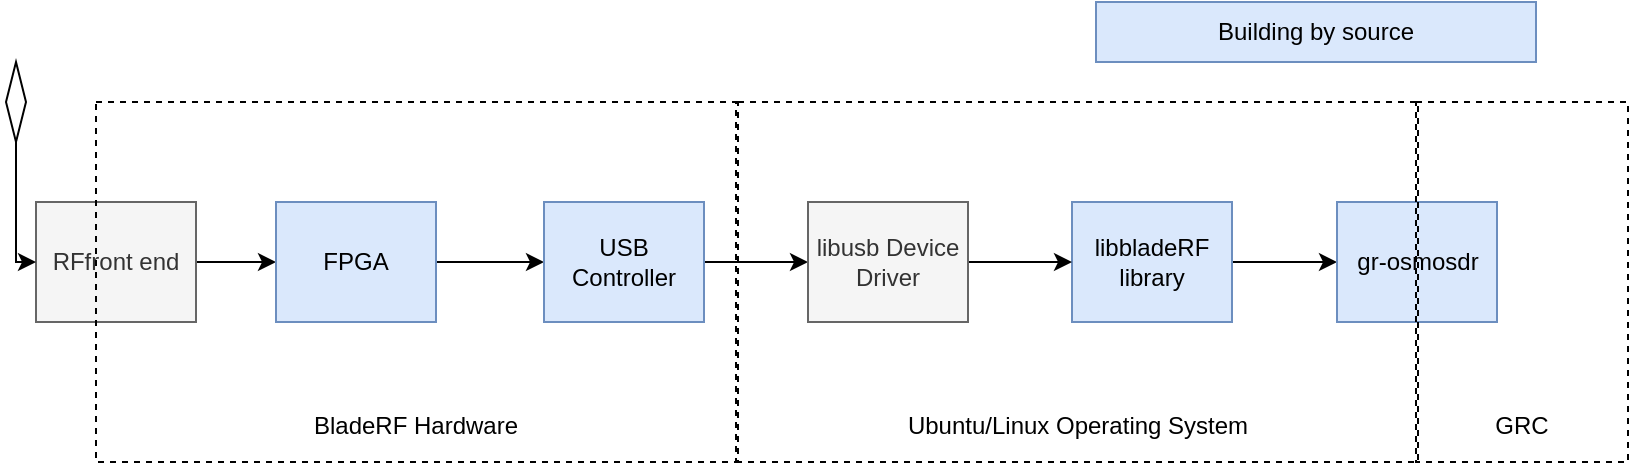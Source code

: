 <mxfile version="10.8.4" type="github"><diagram id="dNKBCNp5u_hpAvd8Z4cg" name="Page-1"><mxGraphModel dx="2034" dy="1156" grid="1" gridSize="10" guides="1" tooltips="1" connect="1" arrows="1" fold="1" page="1" pageScale="1" pageWidth="850" pageHeight="1100" math="0" shadow="0"><root><mxCell id="0"/><mxCell id="1" parent="0"/><mxCell id="F2LWazURmvmJCrtvLkhd-13" value="" style="edgeStyle=orthogonalEdgeStyle;rounded=0;orthogonalLoop=1;jettySize=auto;html=1;" parent="1" source="F2LWazURmvmJCrtvLkhd-1" target="F2LWazURmvmJCrtvLkhd-2" edge="1"><mxGeometry relative="1" as="geometry"/></mxCell><mxCell id="F2LWazURmvmJCrtvLkhd-1" value="RFfront end" style="rounded=0;whiteSpace=wrap;html=1;fillColor=#f5f5f5;strokeColor=#666666;fontColor=#333333;" parent="1" vertex="1"><mxGeometry x="30" y="600" width="80" height="60" as="geometry"/></mxCell><mxCell id="F2LWazURmvmJCrtvLkhd-14" value="" style="edgeStyle=orthogonalEdgeStyle;rounded=0;orthogonalLoop=1;jettySize=auto;html=1;" parent="1" source="F2LWazURmvmJCrtvLkhd-2" target="F2LWazURmvmJCrtvLkhd-4" edge="1"><mxGeometry relative="1" as="geometry"/></mxCell><mxCell id="F2LWazURmvmJCrtvLkhd-2" value="FPGA" style="rounded=0;whiteSpace=wrap;html=1;fillColor=#dae8fc;strokeColor=#6c8ebf;" parent="1" vertex="1"><mxGeometry x="150" y="600" width="80" height="60" as="geometry"/></mxCell><mxCell id="F2LWazURmvmJCrtvLkhd-17" value="" style="edgeStyle=orthogonalEdgeStyle;rounded=0;orthogonalLoop=1;jettySize=auto;html=1;" parent="1" source="F2LWazURmvmJCrtvLkhd-3" target="F2LWazURmvmJCrtvLkhd-6" edge="1"><mxGeometry relative="1" as="geometry"/></mxCell><mxCell id="F2LWazURmvmJCrtvLkhd-3" value="libbladeRF library" style="rounded=0;whiteSpace=wrap;html=1;fillColor=#dae8fc;strokeColor=#6c8ebf;" parent="1" vertex="1"><mxGeometry x="548" y="600" width="80" height="60" as="geometry"/></mxCell><mxCell id="F2LWazURmvmJCrtvLkhd-15" value="" style="edgeStyle=orthogonalEdgeStyle;rounded=0;orthogonalLoop=1;jettySize=auto;html=1;" parent="1" source="F2LWazURmvmJCrtvLkhd-4" target="F2LWazURmvmJCrtvLkhd-5" edge="1"><mxGeometry relative="1" as="geometry"/></mxCell><mxCell id="F2LWazURmvmJCrtvLkhd-4" value="USB Controller" style="rounded=0;whiteSpace=wrap;html=1;fillColor=#dae8fc;strokeColor=#6c8ebf;" parent="1" vertex="1"><mxGeometry x="284" y="600" width="80" height="60" as="geometry"/></mxCell><mxCell id="F2LWazURmvmJCrtvLkhd-16" value="" style="edgeStyle=orthogonalEdgeStyle;rounded=0;orthogonalLoop=1;jettySize=auto;html=1;" parent="1" source="F2LWazURmvmJCrtvLkhd-5" target="F2LWazURmvmJCrtvLkhd-3" edge="1"><mxGeometry relative="1" as="geometry"/></mxCell><mxCell id="F2LWazURmvmJCrtvLkhd-5" value="libusb Device Driver" style="rounded=0;whiteSpace=wrap;html=1;fillColor=#f5f5f5;strokeColor=#666666;fontColor=#333333;" parent="1" vertex="1"><mxGeometry x="416" y="600" width="80" height="60" as="geometry"/></mxCell><mxCell id="F2LWazURmvmJCrtvLkhd-6" value="gr-osmosdr" style="rounded=0;whiteSpace=wrap;html=1;fillColor=#dae8fc;strokeColor=#6c8ebf;" parent="1" vertex="1"><mxGeometry x="680.5" y="600" width="80" height="60" as="geometry"/></mxCell><mxCell id="F2LWazURmvmJCrtvLkhd-9" value="Building by source" style="rounded=0;whiteSpace=wrap;html=1;fillColor=#dae8fc;strokeColor=#6c8ebf;" parent="1" vertex="1"><mxGeometry x="560" y="500" width="220" height="30" as="geometry"/></mxCell><mxCell id="F2LWazURmvmJCrtvLkhd-12" style="edgeStyle=orthogonalEdgeStyle;rounded=0;orthogonalLoop=1;jettySize=auto;html=1;exitX=0.5;exitY=1;exitDx=0;exitDy=0;" parent="1" source="F2LWazURmvmJCrtvLkhd-1" target="F2LWazURmvmJCrtvLkhd-1" edge="1"><mxGeometry relative="1" as="geometry"/></mxCell><mxCell id="F2LWazURmvmJCrtvLkhd-18" value="&lt;br&gt;&lt;br&gt;&lt;br&gt;&lt;br&gt;&lt;br&gt;&lt;br&gt;&lt;br&gt;&lt;br&gt;&lt;br&gt;&lt;br&gt;BladeRF Hardware&lt;br&gt;" style="rounded=0;whiteSpace=wrap;html=1;fillColor=none;dashed=1;" parent="1" vertex="1"><mxGeometry x="60" y="550" width="320" height="180" as="geometry"/></mxCell><mxCell id="F2LWazURmvmJCrtvLkhd-19" value="&lt;br&gt;&lt;br&gt;&lt;br&gt;&lt;br&gt;&lt;br&gt;&lt;br&gt;&lt;br&gt;&lt;br&gt;&lt;br&gt;&lt;br&gt;Ubuntu/Linux Operating System&lt;br&gt;" style="rounded=0;whiteSpace=wrap;html=1;fillColor=none;dashed=1;" parent="1" vertex="1"><mxGeometry x="381" y="550" width="340" height="180" as="geometry"/></mxCell><mxCell id="F2LWazURmvmJCrtvLkhd-20" value="&lt;br&gt;&lt;br&gt;&lt;br&gt;&lt;br&gt;&lt;br&gt;&lt;br&gt;&lt;br&gt;&lt;br&gt;&lt;br&gt;&lt;br&gt;GRC&lt;br&gt;" style="rounded=0;whiteSpace=wrap;html=1;fillColor=none;dashed=1;" parent="1" vertex="1"><mxGeometry x="720" y="550" width="106" height="180" as="geometry"/></mxCell><mxCell id="F2LWazURmvmJCrtvLkhd-26" style="edgeStyle=orthogonalEdgeStyle;rounded=0;orthogonalLoop=1;jettySize=auto;html=1;exitX=0.5;exitY=1;exitDx=0;exitDy=0;entryX=0;entryY=0.5;entryDx=0;entryDy=0;" parent="1" source="F2LWazURmvmJCrtvLkhd-21" target="F2LWazURmvmJCrtvLkhd-1" edge="1"><mxGeometry relative="1" as="geometry"><Array as="points"><mxPoint x="20" y="630"/></Array></mxGeometry></mxCell><mxCell id="F2LWazURmvmJCrtvLkhd-21" value="" style="rhombus;whiteSpace=wrap;html=1;fillColor=none;" parent="1" vertex="1"><mxGeometry x="15" y="530" width="10" height="40" as="geometry"/></mxCell></root></mxGraphModel></diagram></mxfile>